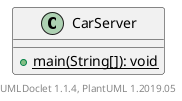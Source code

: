 @startuml

    class CarServer [[CarServer.html]] {
        {static} +main(String[]): void
    }


    center footer UMLDoclet 1.1.4, PlantUML 1.2019.05
@enduml
